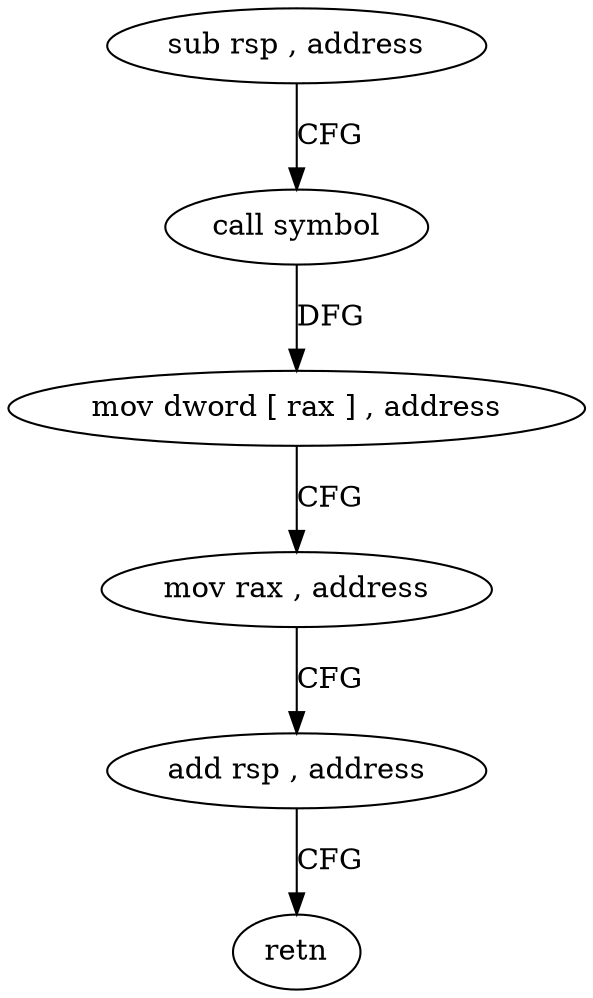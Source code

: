 digraph "func" {
"4219100" [label = "sub rsp , address" ]
"4219104" [label = "call symbol" ]
"4219109" [label = "mov dword [ rax ] , address" ]
"4219115" [label = "mov rax , address" ]
"4219122" [label = "add rsp , address" ]
"4219126" [label = "retn" ]
"4219100" -> "4219104" [ label = "CFG" ]
"4219104" -> "4219109" [ label = "DFG" ]
"4219109" -> "4219115" [ label = "CFG" ]
"4219115" -> "4219122" [ label = "CFG" ]
"4219122" -> "4219126" [ label = "CFG" ]
}

